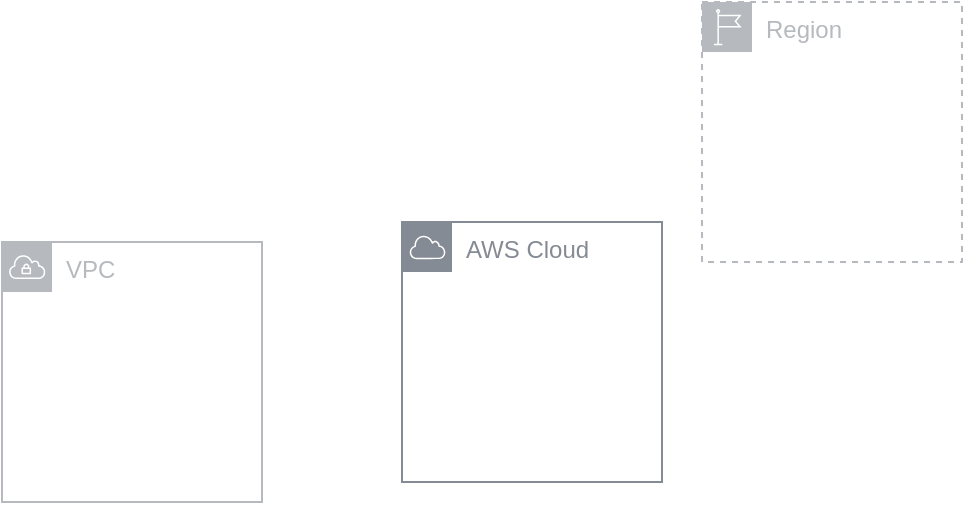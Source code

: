 <mxfile version="24.7.16">
  <diagram name="Page-1" id="0lDnAEJZzvXgzKgYgCWk">
    <mxGraphModel dx="880" dy="438" grid="1" gridSize="10" guides="1" tooltips="1" connect="1" arrows="1" fold="1" page="1" pageScale="1" pageWidth="850" pageHeight="1100" math="0" shadow="0">
      <root>
        <mxCell id="0" />
        <mxCell id="1" parent="0" />
        <mxCell id="wrVh2azv1X8ovIQ36o97-1" value="AWS Cloud" style="sketch=0;outlineConnect=0;gradientColor=none;html=1;whiteSpace=wrap;fontSize=12;fontStyle=0;shape=mxgraph.aws4.group;grIcon=mxgraph.aws4.group_aws_cloud;strokeColor=#858B94;fillColor=none;verticalAlign=top;align=left;spacingLeft=30;fontColor=#858B94;dashed=0;" vertex="1" parent="1">
          <mxGeometry x="360" y="170" width="130" height="130" as="geometry" />
        </mxCell>
        <mxCell id="wrVh2azv1X8ovIQ36o97-2" value="Region" style="sketch=0;outlineConnect=0;gradientColor=none;html=1;whiteSpace=wrap;fontSize=12;fontStyle=0;shape=mxgraph.aws4.group;grIcon=mxgraph.aws4.group_region;strokeColor=#B6BABF;fillColor=none;verticalAlign=top;align=left;spacingLeft=30;fontColor=#B6BABF;dashed=1;" vertex="1" parent="1">
          <mxGeometry x="510" y="60" width="130" height="130" as="geometry" />
        </mxCell>
        <mxCell id="wrVh2azv1X8ovIQ36o97-3" value="VPC" style="sketch=0;outlineConnect=0;gradientColor=none;html=1;whiteSpace=wrap;fontSize=12;fontStyle=0;shape=mxgraph.aws4.group;grIcon=mxgraph.aws4.group_vpc;strokeColor=#B6BABF;fillColor=none;verticalAlign=top;align=left;spacingLeft=30;fontColor=#B6BABF;dashed=0;" vertex="1" parent="1">
          <mxGeometry x="160" y="180" width="130" height="130" as="geometry" />
        </mxCell>
      </root>
    </mxGraphModel>
  </diagram>
</mxfile>
